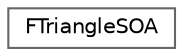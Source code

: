 digraph "Graphical Class Hierarchy"
{
 // INTERACTIVE_SVG=YES
 // LATEX_PDF_SIZE
  bgcolor="transparent";
  edge [fontname=Helvetica,fontsize=10,labelfontname=Helvetica,labelfontsize=10];
  node [fontname=Helvetica,fontsize=10,shape=box,height=0.2,width=0.4];
  rankdir="LR";
  Node0 [id="Node000000",label="FTriangleSOA",height=0.2,width=0.4,color="grey40", fillcolor="white", style="filled",URL="$d9/dd5/structFTriangleSOA.html",tooltip="Stores 4 triangles in one struct (Struct Of Arrays)."];
}
